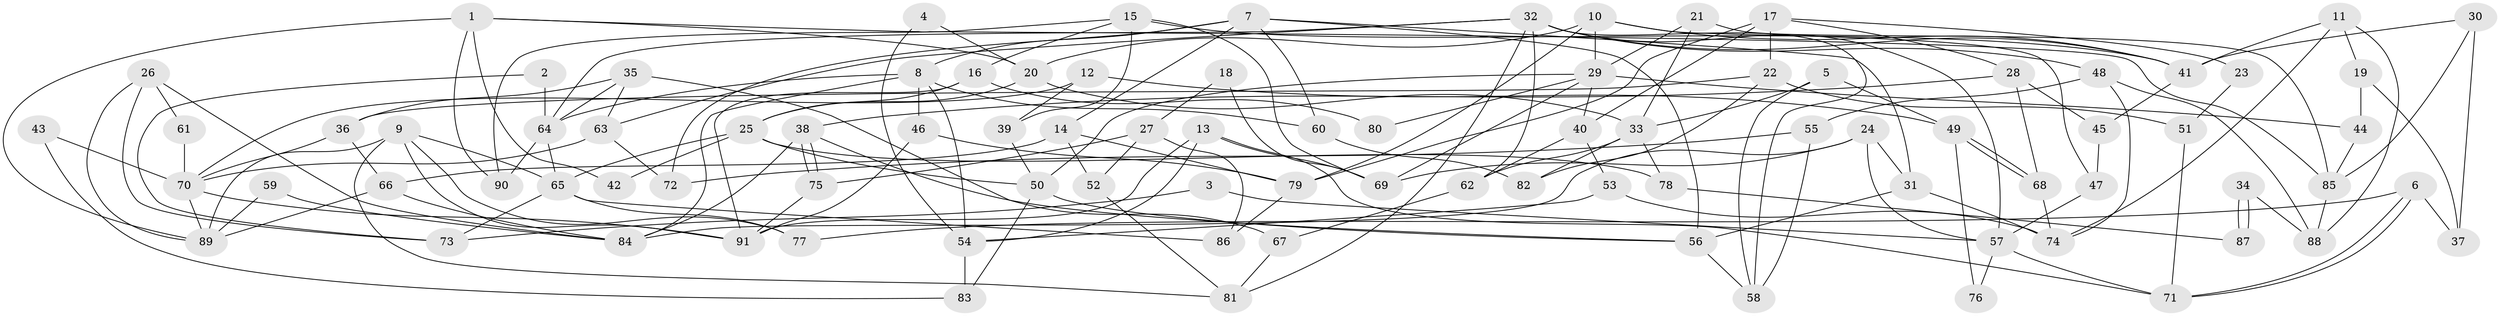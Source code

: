 // coarse degree distribution, {5: 0.13333333333333333, 7: 0.13333333333333333, 2: 0.13333333333333333, 8: 0.06666666666666667, 4: 0.15555555555555556, 13: 0.022222222222222223, 9: 0.044444444444444446, 10: 0.022222222222222223, 6: 0.044444444444444446, 3: 0.2, 17: 0.022222222222222223, 11: 0.022222222222222223}
// Generated by graph-tools (version 1.1) at 2025/18/03/04/25 18:18:33]
// undirected, 91 vertices, 182 edges
graph export_dot {
graph [start="1"]
  node [color=gray90,style=filled];
  1;
  2;
  3;
  4;
  5;
  6;
  7;
  8;
  9;
  10;
  11;
  12;
  13;
  14;
  15;
  16;
  17;
  18;
  19;
  20;
  21;
  22;
  23;
  24;
  25;
  26;
  27;
  28;
  29;
  30;
  31;
  32;
  33;
  34;
  35;
  36;
  37;
  38;
  39;
  40;
  41;
  42;
  43;
  44;
  45;
  46;
  47;
  48;
  49;
  50;
  51;
  52;
  53;
  54;
  55;
  56;
  57;
  58;
  59;
  60;
  61;
  62;
  63;
  64;
  65;
  66;
  67;
  68;
  69;
  70;
  71;
  72;
  73;
  74;
  75;
  76;
  77;
  78;
  79;
  80;
  81;
  82;
  83;
  84;
  85;
  86;
  87;
  88;
  89;
  90;
  91;
  1 -- 85;
  1 -- 89;
  1 -- 20;
  1 -- 42;
  1 -- 90;
  2 -- 73;
  2 -- 64;
  3 -- 57;
  3 -- 73;
  4 -- 20;
  4 -- 54;
  5 -- 33;
  5 -- 58;
  5 -- 49;
  6 -- 77;
  6 -- 71;
  6 -- 71;
  6 -- 37;
  7 -- 72;
  7 -- 8;
  7 -- 14;
  7 -- 31;
  7 -- 56;
  7 -- 60;
  8 -- 84;
  8 -- 60;
  8 -- 46;
  8 -- 54;
  8 -- 64;
  9 -- 65;
  9 -- 91;
  9 -- 77;
  9 -- 81;
  9 -- 89;
  10 -- 20;
  10 -- 79;
  10 -- 29;
  10 -- 41;
  10 -- 47;
  11 -- 41;
  11 -- 74;
  11 -- 19;
  11 -- 88;
  12 -- 49;
  12 -- 39;
  12 -- 70;
  13 -- 54;
  13 -- 69;
  13 -- 71;
  13 -- 91;
  14 -- 66;
  14 -- 52;
  14 -- 79;
  15 -- 41;
  15 -- 90;
  15 -- 16;
  15 -- 39;
  15 -- 69;
  16 -- 91;
  16 -- 25;
  16 -- 80;
  17 -- 28;
  17 -- 40;
  17 -- 22;
  17 -- 23;
  17 -- 79;
  18 -- 27;
  18 -- 69;
  19 -- 37;
  19 -- 44;
  20 -- 25;
  20 -- 33;
  21 -- 85;
  21 -- 29;
  21 -- 33;
  22 -- 36;
  22 -- 51;
  22 -- 82;
  23 -- 51;
  24 -- 31;
  24 -- 57;
  24 -- 69;
  24 -- 84;
  25 -- 65;
  25 -- 42;
  25 -- 50;
  25 -- 78;
  26 -- 89;
  26 -- 84;
  26 -- 61;
  26 -- 73;
  27 -- 52;
  27 -- 75;
  27 -- 86;
  28 -- 38;
  28 -- 45;
  28 -- 68;
  29 -- 69;
  29 -- 40;
  29 -- 44;
  29 -- 50;
  29 -- 80;
  30 -- 41;
  30 -- 85;
  30 -- 37;
  31 -- 56;
  31 -- 74;
  32 -- 63;
  32 -- 81;
  32 -- 41;
  32 -- 48;
  32 -- 57;
  32 -- 58;
  32 -- 62;
  32 -- 64;
  33 -- 62;
  33 -- 78;
  33 -- 82;
  34 -- 88;
  34 -- 87;
  34 -- 87;
  35 -- 64;
  35 -- 36;
  35 -- 63;
  35 -- 67;
  36 -- 70;
  36 -- 66;
  38 -- 56;
  38 -- 75;
  38 -- 75;
  38 -- 84;
  39 -- 50;
  40 -- 62;
  40 -- 53;
  41 -- 45;
  43 -- 70;
  43 -- 83;
  44 -- 85;
  45 -- 47;
  46 -- 79;
  46 -- 91;
  47 -- 57;
  48 -- 74;
  48 -- 55;
  48 -- 88;
  49 -- 68;
  49 -- 68;
  49 -- 76;
  50 -- 56;
  50 -- 83;
  51 -- 71;
  52 -- 81;
  53 -- 74;
  53 -- 54;
  54 -- 83;
  55 -- 58;
  55 -- 72;
  56 -- 58;
  57 -- 71;
  57 -- 76;
  59 -- 84;
  59 -- 89;
  60 -- 82;
  61 -- 70;
  62 -- 67;
  63 -- 70;
  63 -- 72;
  64 -- 65;
  64 -- 90;
  65 -- 86;
  65 -- 73;
  65 -- 77;
  66 -- 89;
  66 -- 84;
  67 -- 81;
  68 -- 74;
  70 -- 91;
  70 -- 89;
  75 -- 91;
  78 -- 87;
  79 -- 86;
  85 -- 88;
}
